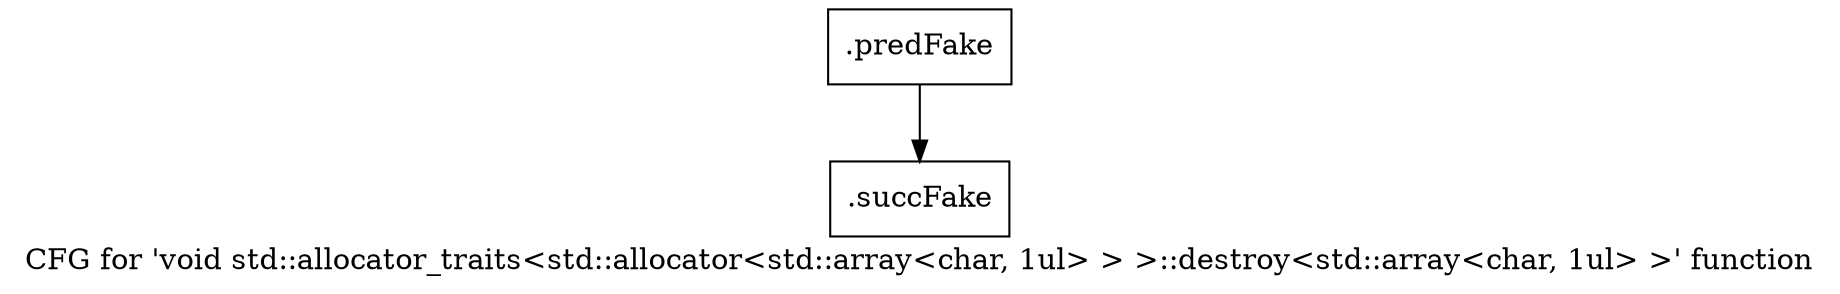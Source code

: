 digraph "CFG for 'void std::allocator_traits\<std::allocator\<std::array\<char, 1ul\> \> \>::destroy\<std::array\<char, 1ul\> \>' function" {
	label="CFG for 'void std::allocator_traits\<std::allocator\<std::array\<char, 1ul\> \> \>::destroy\<std::array\<char, 1ul\> \>' function";

	Node0x50f51b0 [shape=record,filename="",linenumber="",label="{.predFake}"];
	Node0x50f51b0 -> Node0x50982f0[ callList="" memoryops="" filename="/home/akhilkushe/Xilinx/Vitis_HLS/2021.2/tps/lnx64/gcc-6.2.0/lib/gcc/x86_64-pc-linux-gnu/6.2.0/../../../../include/c++/6.2.0/bits/alloc_traits.h" execusionnum="5"];
	Node0x50982f0 [shape=record,filename="/home/akhilkushe/Xilinx/Vitis_HLS/2021.2/tps/lnx64/gcc-6.2.0/lib/gcc/x86_64-pc-linux-gnu/6.2.0/../../../../include/c++/6.2.0/bits/alloc_traits.h",linenumber="467",label="{.succFake}"];
}
